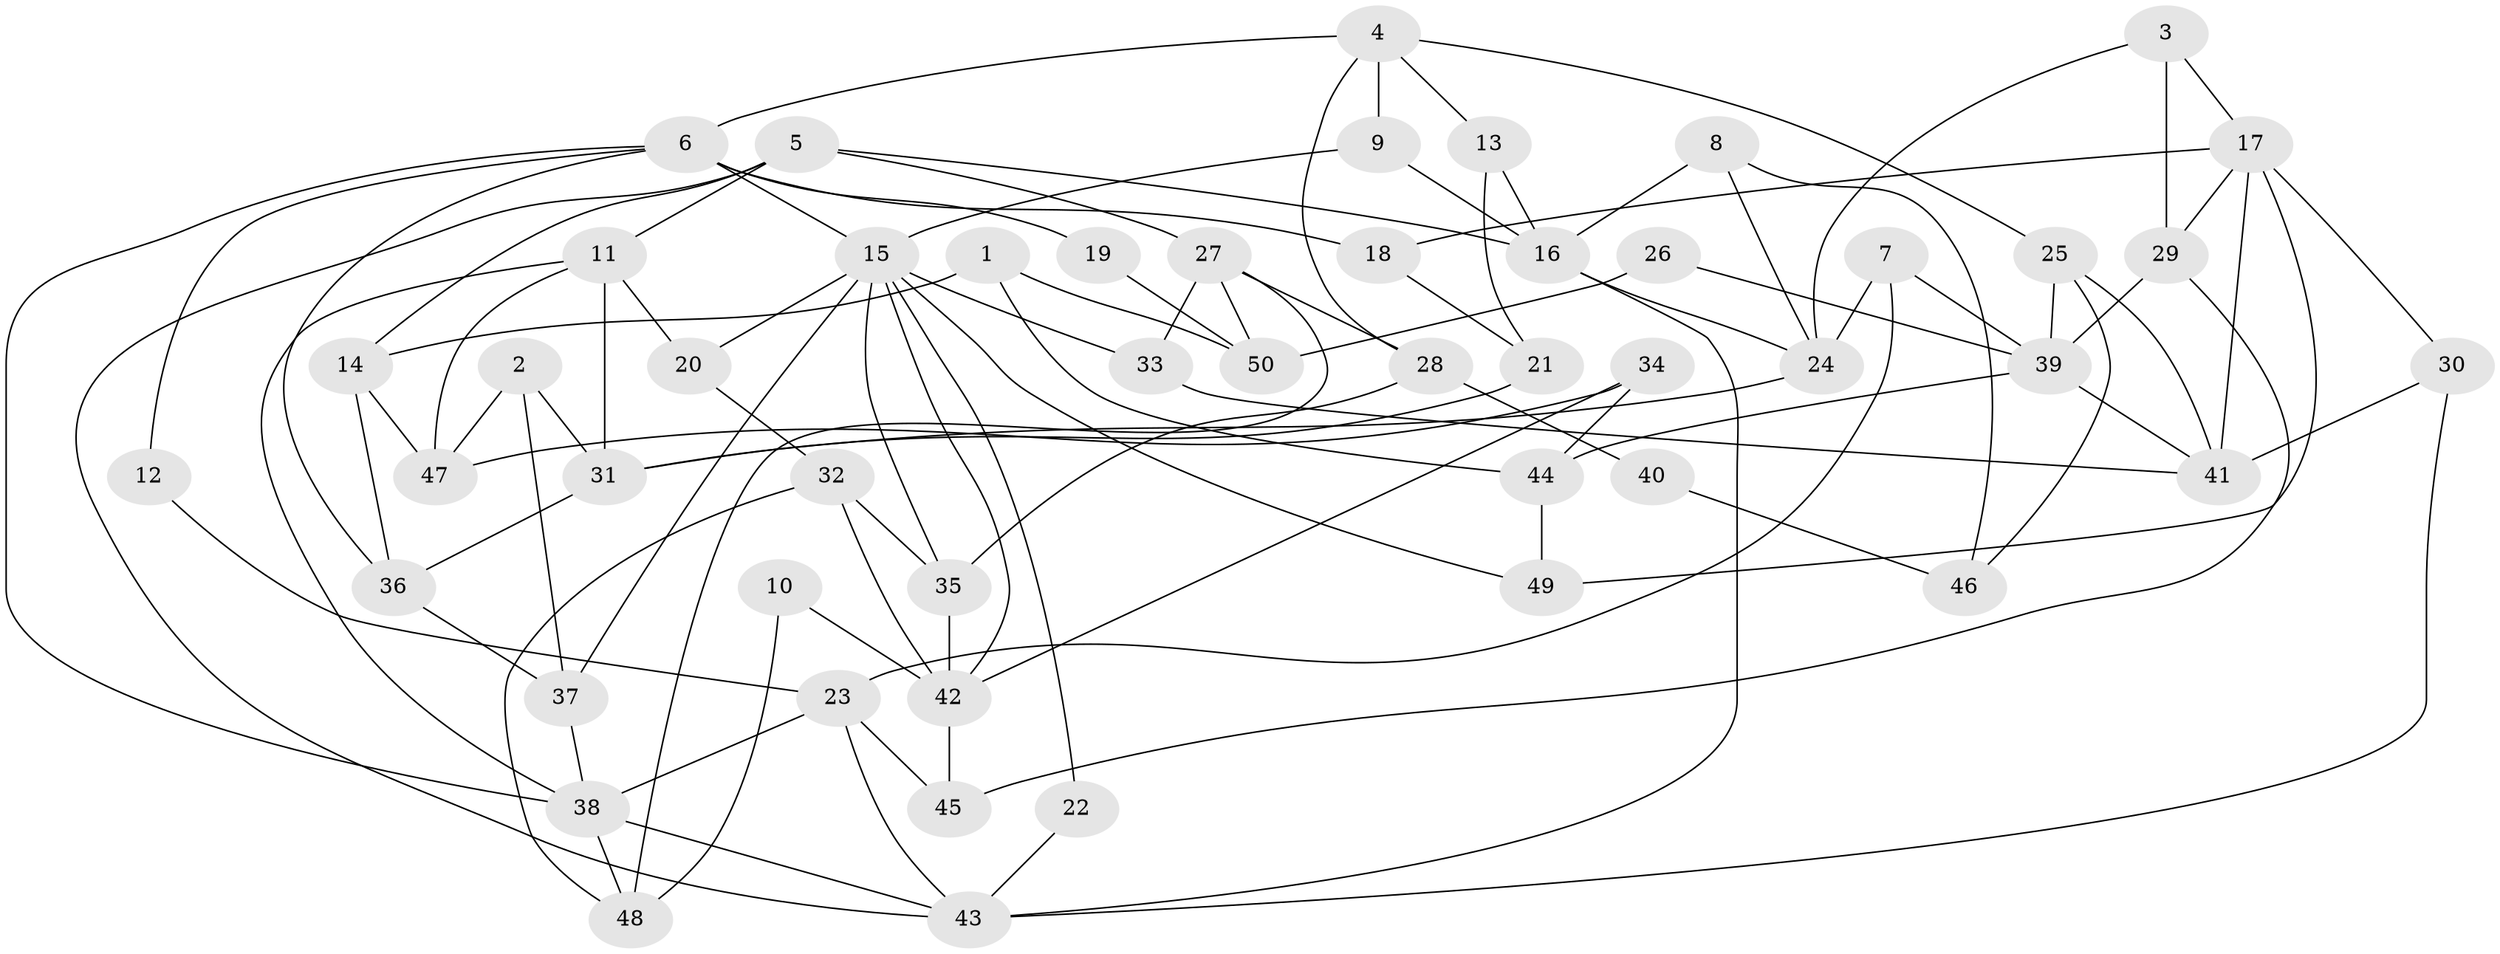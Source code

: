 // Generated by graph-tools (version 1.1) at 2025/50/03/09/25 03:50:02]
// undirected, 50 vertices, 100 edges
graph export_dot {
graph [start="1"]
  node [color=gray90,style=filled];
  1;
  2;
  3;
  4;
  5;
  6;
  7;
  8;
  9;
  10;
  11;
  12;
  13;
  14;
  15;
  16;
  17;
  18;
  19;
  20;
  21;
  22;
  23;
  24;
  25;
  26;
  27;
  28;
  29;
  30;
  31;
  32;
  33;
  34;
  35;
  36;
  37;
  38;
  39;
  40;
  41;
  42;
  43;
  44;
  45;
  46;
  47;
  48;
  49;
  50;
  1 -- 14;
  1 -- 44;
  1 -- 50;
  2 -- 31;
  2 -- 37;
  2 -- 47;
  3 -- 24;
  3 -- 17;
  3 -- 29;
  4 -- 25;
  4 -- 9;
  4 -- 6;
  4 -- 13;
  4 -- 28;
  5 -- 27;
  5 -- 14;
  5 -- 11;
  5 -- 16;
  5 -- 43;
  6 -- 15;
  6 -- 12;
  6 -- 18;
  6 -- 19;
  6 -- 36;
  6 -- 38;
  7 -- 24;
  7 -- 23;
  7 -- 39;
  8 -- 16;
  8 -- 24;
  8 -- 46;
  9 -- 15;
  9 -- 16;
  10 -- 42;
  10 -- 48;
  11 -- 38;
  11 -- 20;
  11 -- 31;
  11 -- 47;
  12 -- 23;
  13 -- 16;
  13 -- 21;
  14 -- 36;
  14 -- 47;
  15 -- 35;
  15 -- 20;
  15 -- 22;
  15 -- 33;
  15 -- 37;
  15 -- 42;
  15 -- 49;
  16 -- 43;
  16 -- 24;
  17 -- 18;
  17 -- 41;
  17 -- 29;
  17 -- 30;
  17 -- 49;
  18 -- 21;
  19 -- 50;
  20 -- 32;
  21 -- 31;
  22 -- 43;
  23 -- 43;
  23 -- 45;
  23 -- 38;
  24 -- 31;
  25 -- 39;
  25 -- 41;
  25 -- 46;
  26 -- 39;
  26 -- 50;
  27 -- 33;
  27 -- 28;
  27 -- 48;
  27 -- 50;
  28 -- 35;
  28 -- 40;
  29 -- 39;
  29 -- 45;
  30 -- 43;
  30 -- 41;
  31 -- 36;
  32 -- 48;
  32 -- 42;
  32 -- 35;
  33 -- 41;
  34 -- 47;
  34 -- 44;
  34 -- 42;
  35 -- 42;
  36 -- 37;
  37 -- 38;
  38 -- 43;
  38 -- 48;
  39 -- 41;
  39 -- 44;
  40 -- 46;
  42 -- 45;
  44 -- 49;
}
